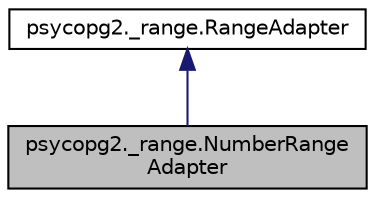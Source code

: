 digraph "psycopg2._range.NumberRangeAdapter"
{
 // LATEX_PDF_SIZE
  edge [fontname="Helvetica",fontsize="10",labelfontname="Helvetica",labelfontsize="10"];
  node [fontname="Helvetica",fontsize="10",shape=record];
  Node1 [label="psycopg2._range.NumberRange\lAdapter",height=0.2,width=0.4,color="black", fillcolor="grey75", style="filled", fontcolor="black",tooltip=" "];
  Node2 -> Node1 [dir="back",color="midnightblue",fontsize="10",style="solid"];
  Node2 [label="psycopg2._range.RangeAdapter",height=0.2,width=0.4,color="black", fillcolor="white", style="filled",URL="$classpsycopg2_1_1__range_1_1_range_adapter.html",tooltip=" "];
}
